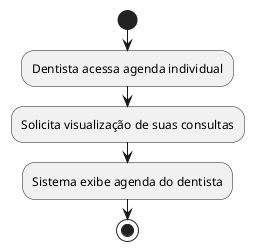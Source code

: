 @startuml
start
:Dentista acessa agenda individual;
:Solicita visualização de suas consultas;
:Sistema exibe agenda do dentista;
stop
@enduml
